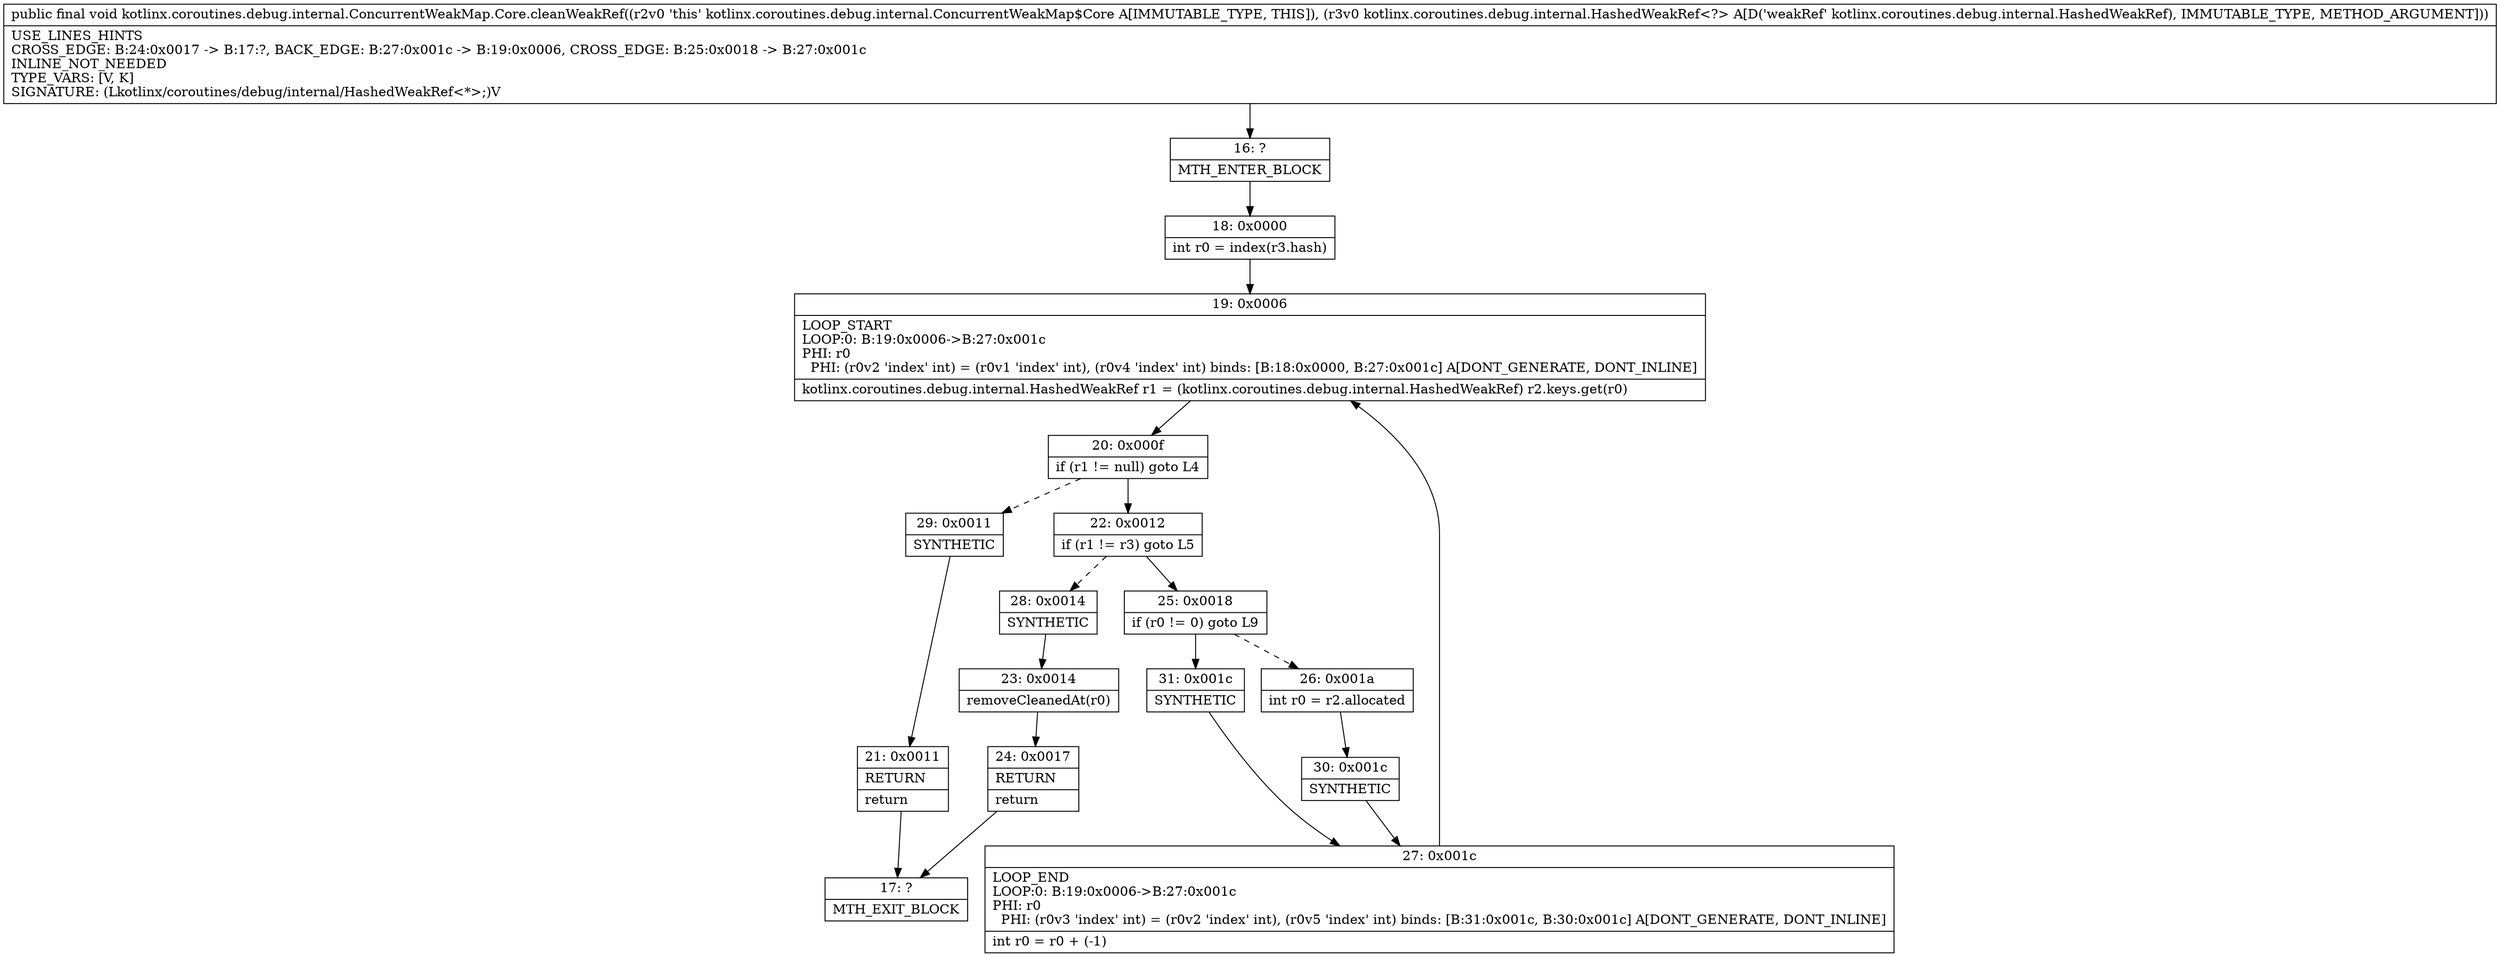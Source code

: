 digraph "CFG forkotlinx.coroutines.debug.internal.ConcurrentWeakMap.Core.cleanWeakRef(Lkotlinx\/coroutines\/debug\/internal\/HashedWeakRef;)V" {
Node_16 [shape=record,label="{16\:\ ?|MTH_ENTER_BLOCK\l}"];
Node_18 [shape=record,label="{18\:\ 0x0000|int r0 = index(r3.hash)\l}"];
Node_19 [shape=record,label="{19\:\ 0x0006|LOOP_START\lLOOP:0: B:19:0x0006\-\>B:27:0x001c\lPHI: r0 \l  PHI: (r0v2 'index' int) = (r0v1 'index' int), (r0v4 'index' int) binds: [B:18:0x0000, B:27:0x001c] A[DONT_GENERATE, DONT_INLINE]\l|kotlinx.coroutines.debug.internal.HashedWeakRef r1 = (kotlinx.coroutines.debug.internal.HashedWeakRef) r2.keys.get(r0)\l}"];
Node_20 [shape=record,label="{20\:\ 0x000f|if (r1 != null) goto L4\l}"];
Node_22 [shape=record,label="{22\:\ 0x0012|if (r1 != r3) goto L5\l}"];
Node_25 [shape=record,label="{25\:\ 0x0018|if (r0 != 0) goto L9\l}"];
Node_26 [shape=record,label="{26\:\ 0x001a|int r0 = r2.allocated\l}"];
Node_30 [shape=record,label="{30\:\ 0x001c|SYNTHETIC\l}"];
Node_27 [shape=record,label="{27\:\ 0x001c|LOOP_END\lLOOP:0: B:19:0x0006\-\>B:27:0x001c\lPHI: r0 \l  PHI: (r0v3 'index' int) = (r0v2 'index' int), (r0v5 'index' int) binds: [B:31:0x001c, B:30:0x001c] A[DONT_GENERATE, DONT_INLINE]\l|int r0 = r0 + (\-1)\l}"];
Node_31 [shape=record,label="{31\:\ 0x001c|SYNTHETIC\l}"];
Node_28 [shape=record,label="{28\:\ 0x0014|SYNTHETIC\l}"];
Node_23 [shape=record,label="{23\:\ 0x0014|removeCleanedAt(r0)\l}"];
Node_24 [shape=record,label="{24\:\ 0x0017|RETURN\l|return\l}"];
Node_17 [shape=record,label="{17\:\ ?|MTH_EXIT_BLOCK\l}"];
Node_29 [shape=record,label="{29\:\ 0x0011|SYNTHETIC\l}"];
Node_21 [shape=record,label="{21\:\ 0x0011|RETURN\l|return\l}"];
MethodNode[shape=record,label="{public final void kotlinx.coroutines.debug.internal.ConcurrentWeakMap.Core.cleanWeakRef((r2v0 'this' kotlinx.coroutines.debug.internal.ConcurrentWeakMap$Core A[IMMUTABLE_TYPE, THIS]), (r3v0 kotlinx.coroutines.debug.internal.HashedWeakRef\<?\> A[D('weakRef' kotlinx.coroutines.debug.internal.HashedWeakRef), IMMUTABLE_TYPE, METHOD_ARGUMENT]))  | USE_LINES_HINTS\lCROSS_EDGE: B:24:0x0017 \-\> B:17:?, BACK_EDGE: B:27:0x001c \-\> B:19:0x0006, CROSS_EDGE: B:25:0x0018 \-\> B:27:0x001c\lINLINE_NOT_NEEDED\lTYPE_VARS: [V, K]\lSIGNATURE: (Lkotlinx\/coroutines\/debug\/internal\/HashedWeakRef\<*\>;)V\l}"];
MethodNode -> Node_16;Node_16 -> Node_18;
Node_18 -> Node_19;
Node_19 -> Node_20;
Node_20 -> Node_22;
Node_20 -> Node_29[style=dashed];
Node_22 -> Node_25;
Node_22 -> Node_28[style=dashed];
Node_25 -> Node_26[style=dashed];
Node_25 -> Node_31;
Node_26 -> Node_30;
Node_30 -> Node_27;
Node_27 -> Node_19;
Node_31 -> Node_27;
Node_28 -> Node_23;
Node_23 -> Node_24;
Node_24 -> Node_17;
Node_29 -> Node_21;
Node_21 -> Node_17;
}

